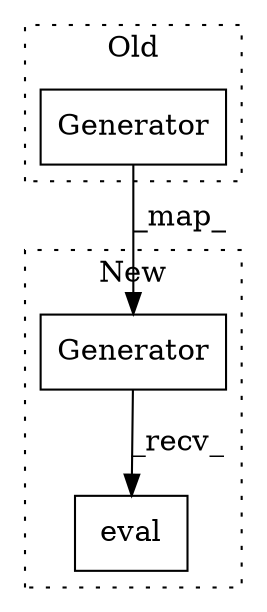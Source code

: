digraph G {
subgraph cluster0 {
1 [label="Generator" a="32" s="955,979" l="10,1" shape="box"];
label = "Old";
style="dotted";
}
subgraph cluster1 {
2 [label="Generator" a="32" s="943,967" l="10,1" shape="box"];
3 [label="eval" a="32" s="969" l="6" shape="box"];
label = "New";
style="dotted";
}
1 -> 2 [label="_map_"];
2 -> 3 [label="_recv_"];
}